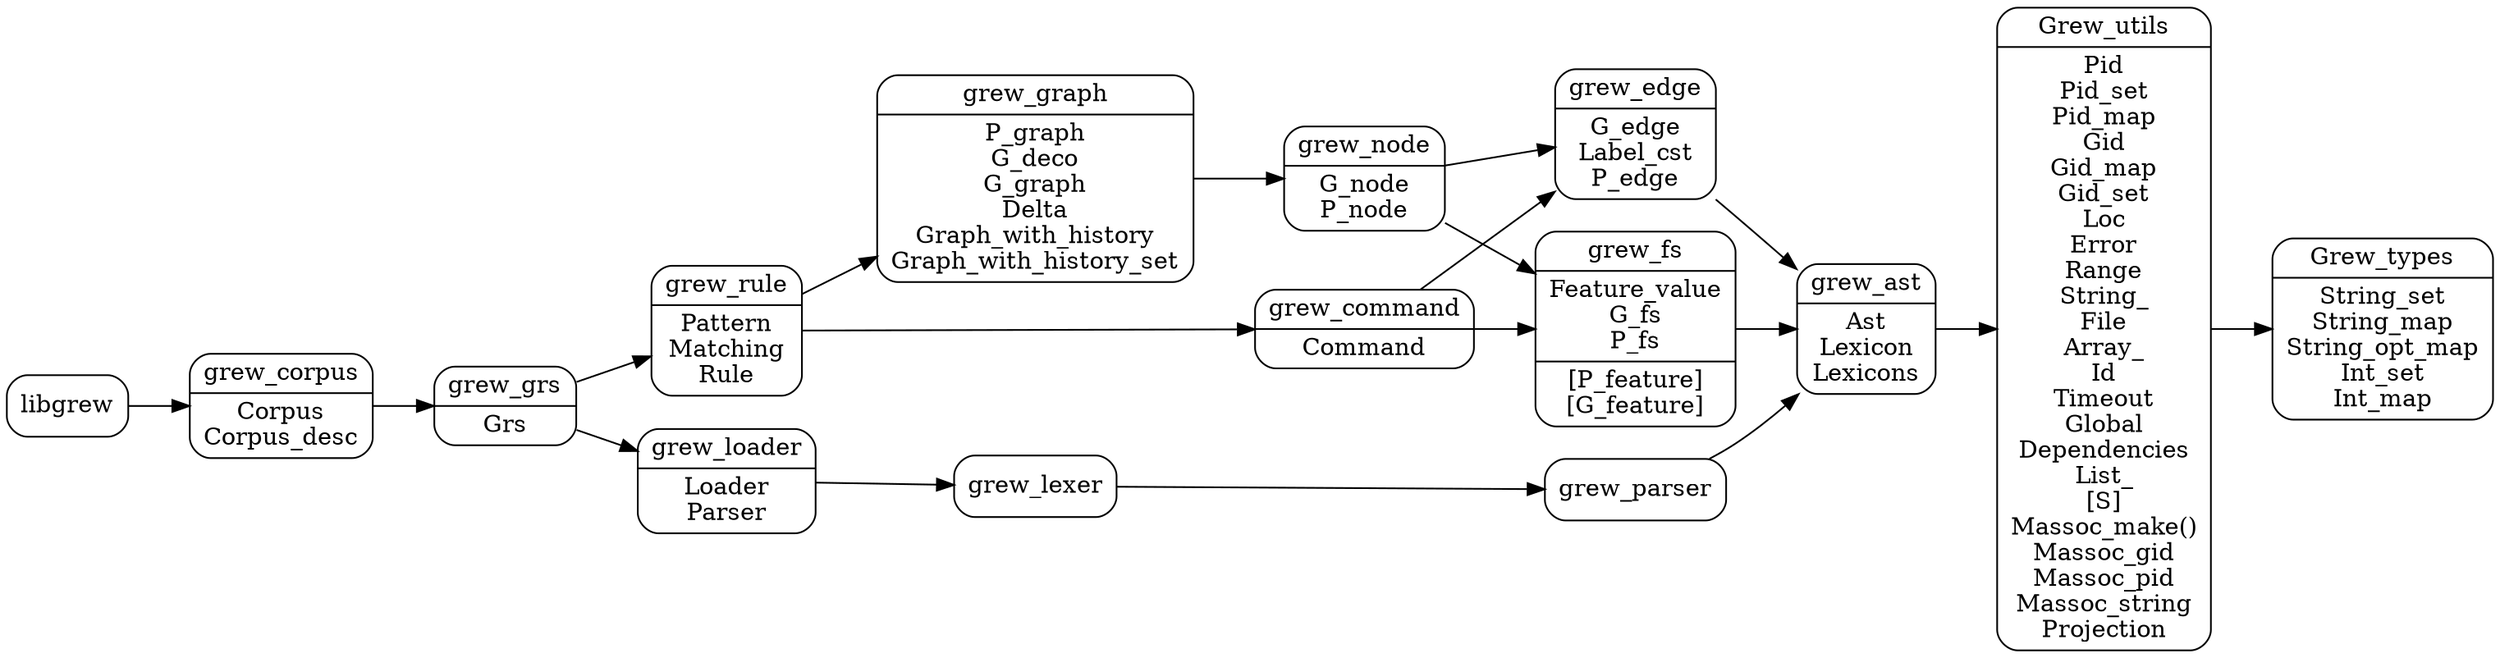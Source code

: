 digraph grew {
  node [shape=Mrecord];
  rankdir = LR;
  Grew_types [label="Grew_types|String_set\nString_map\nString_opt_map\nInt_set\nInt_map"]
  Grew_utils [label="Grew_utils|Pid\nPid_set\nPid_map\nGid\nGid_map\nGid_set\nLoc\nError\nRange\nString_\nFile\nArray_\nId\nTimeout\nGlobal\nDependencies\nList_\n[S]\nMassoc_make()\nMassoc_gid\nMassoc_pid\nMassoc_string\nProjection"]
  grew_ast [label="grew_ast|Ast\nLexicon\nLexicons"]
  grew_loader [label="grew_loader|Loader\nParser"]
  grew_fs [label="grew_fs|Feature_value\nG_fs\nP_fs|[P_feature]\n[G_feature]"]
  grew_edge [label="grew_edge|G_edge\nLabel_cst\nP_edge"]
  grew_node [label="grew_node|G_node\nP_node"]
  grew_command [label="grew_command|Command"]
  grew_graph [label="grew_graph|P_graph\nG_deco\nG_graph\nDelta\nGraph_with_history\nGraph_with_history_set"]
  grew_rule [label="grew_rule|Pattern\nMatching\nRule"]
  grew_grs [label="grew_grs|Grs"]
  grew_corpus [label="grew_corpus|Corpus\nCorpus_desc"]

grew_ast -> Grew_utils -> Grew_types
grew_edge -> grew_ast
grew_fs -> grew_ast
grew_command -> grew_edge
grew_command -> grew_fs
grew_node -> grew_edge
grew_node -> grew_fs
grew_graph -> grew_node
grew_rule -> grew_command
grew_rule -> grew_graph
grew_grs -> grew_rule
grew_grs -> grew_loader -> grew_lexer -> grew_parser -> grew_ast
grew_corpus -> grew_grs
libgrew -> grew_corpus

}